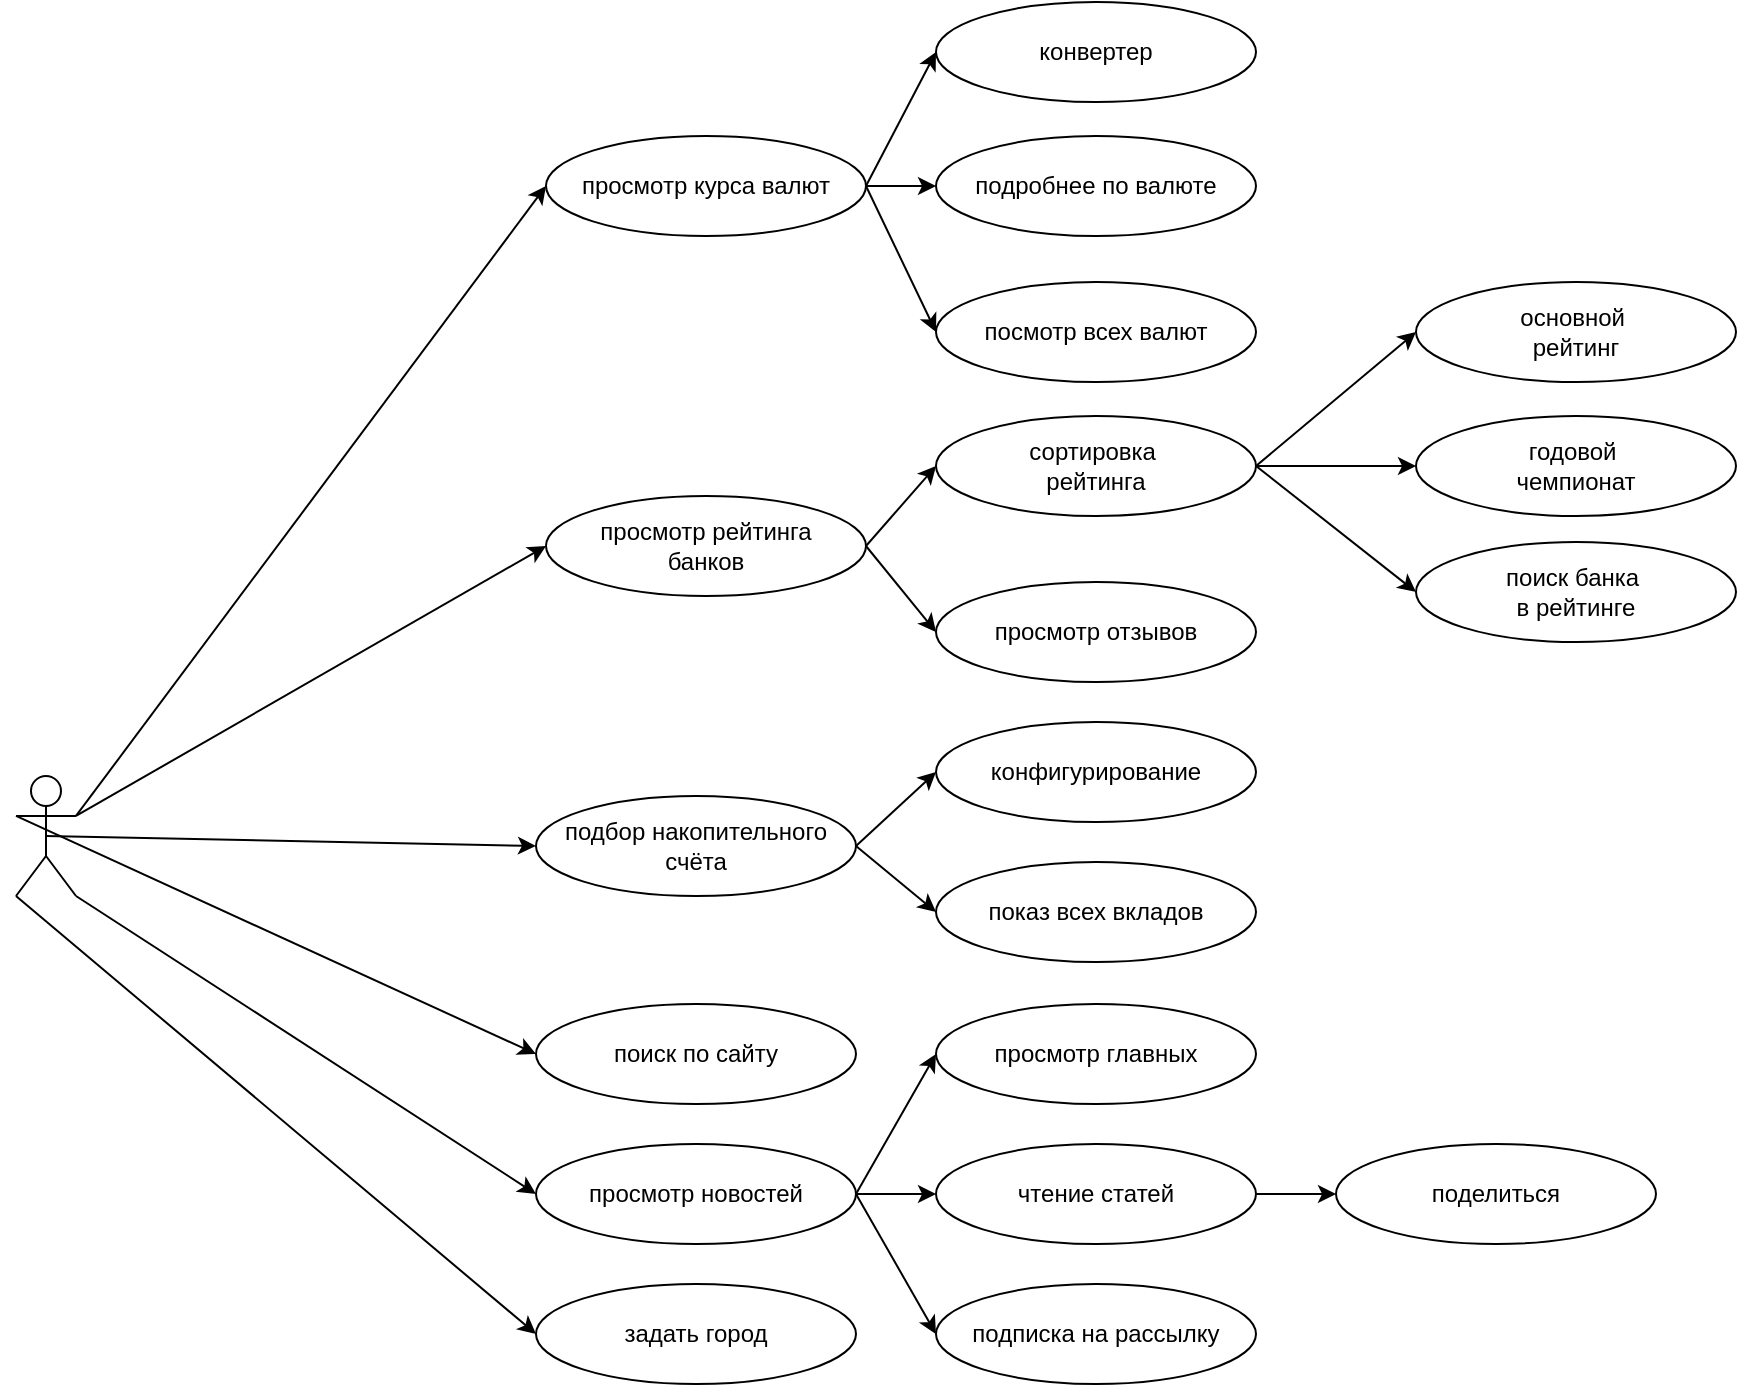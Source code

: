 <mxfile>
    <diagram id="uDgKG0mEdmjzOx26ciWL" name="Страница 1">
        <mxGraphModel dx="990" dy="575" grid="1" gridSize="10" guides="1" tooltips="1" connect="1" arrows="1" fold="1" page="1" pageScale="1" pageWidth="1169" pageHeight="827" math="0" shadow="0">
            <root>
                <mxCell id="0"/>
                <mxCell id="1" parent="0"/>
                <mxCell id="3" value="просмотр новостей" style="ellipse;whiteSpace=wrap;html=1;" parent="1" vertex="1">
                    <mxGeometry x="415" y="610" width="160" height="50" as="geometry"/>
                </mxCell>
                <mxCell id="13" value="просмотр рейтинга &lt;br&gt;банков" style="ellipse;whiteSpace=wrap;html=1;" parent="1" vertex="1">
                    <mxGeometry x="420" y="286" width="160" height="50" as="geometry"/>
                </mxCell>
                <mxCell id="16" value="просмотр&amp;nbsp;отзывов" style="ellipse;whiteSpace=wrap;html=1;" parent="1" vertex="1">
                    <mxGeometry x="615" y="329" width="160" height="50" as="geometry"/>
                </mxCell>
                <mxCell id="17" value="сортировка&amp;nbsp;&lt;br&gt;рейтинга" style="ellipse;whiteSpace=wrap;html=1;" parent="1" vertex="1">
                    <mxGeometry x="615" y="246" width="160" height="50" as="geometry"/>
                </mxCell>
                <mxCell id="23" value="подбор накопительного счёта" style="ellipse;whiteSpace=wrap;html=1;" parent="1" vertex="1">
                    <mxGeometry x="415" y="436" width="160" height="50" as="geometry"/>
                </mxCell>
                <mxCell id="24" value="конфигурирование" style="ellipse;whiteSpace=wrap;html=1;" parent="1" vertex="1">
                    <mxGeometry x="615" y="399" width="160" height="50" as="geometry"/>
                </mxCell>
                <mxCell id="25" value="показ всех вкладов" style="ellipse;whiteSpace=wrap;html=1;" parent="1" vertex="1">
                    <mxGeometry x="615" y="469" width="160" height="50" as="geometry"/>
                </mxCell>
                <mxCell id="28" value="" style="endArrow=classic;html=1;entryX=0;entryY=0.5;entryDx=0;entryDy=0;exitX=1;exitY=0.5;exitDx=0;exitDy=0;" parent="1" source="13" target="17" edge="1">
                    <mxGeometry width="50" height="50" relative="1" as="geometry">
                        <mxPoint x="560" y="356" as="sourcePoint"/>
                        <mxPoint x="610" y="306" as="targetPoint"/>
                    </mxGeometry>
                </mxCell>
                <mxCell id="29" value="" style="endArrow=classic;html=1;entryX=0;entryY=0.5;entryDx=0;entryDy=0;exitX=1;exitY=0.5;exitDx=0;exitDy=0;" parent="1" source="13" target="16" edge="1">
                    <mxGeometry width="50" height="50" relative="1" as="geometry">
                        <mxPoint x="560" y="356" as="sourcePoint"/>
                        <mxPoint x="610" y="306" as="targetPoint"/>
                    </mxGeometry>
                </mxCell>
                <mxCell id="30" value="" style="endArrow=classic;html=1;entryX=0;entryY=0.5;entryDx=0;entryDy=0;exitX=1;exitY=0.5;exitDx=0;exitDy=0;" parent="1" source="23" target="24" edge="1">
                    <mxGeometry width="50" height="50" relative="1" as="geometry">
                        <mxPoint x="555" y="456" as="sourcePoint"/>
                        <mxPoint x="605" y="406" as="targetPoint"/>
                    </mxGeometry>
                </mxCell>
                <mxCell id="31" value="" style="endArrow=classic;html=1;entryX=0;entryY=0.5;entryDx=0;entryDy=0;exitX=1;exitY=0.5;exitDx=0;exitDy=0;" parent="1" source="23" target="25" edge="1">
                    <mxGeometry width="50" height="50" relative="1" as="geometry">
                        <mxPoint x="565" y="506" as="sourcePoint"/>
                        <mxPoint x="605" y="406" as="targetPoint"/>
                    </mxGeometry>
                </mxCell>
                <mxCell id="35" value="просмотр курса валют" style="ellipse;whiteSpace=wrap;html=1;" parent="1" vertex="1">
                    <mxGeometry x="420" y="106" width="160" height="50" as="geometry"/>
                </mxCell>
                <mxCell id="36" value="подробнее по валюте" style="ellipse;whiteSpace=wrap;html=1;" parent="1" vertex="1">
                    <mxGeometry x="615" y="106" width="160" height="50" as="geometry"/>
                </mxCell>
                <mxCell id="37" value="конвертер" style="ellipse;whiteSpace=wrap;html=1;" parent="1" vertex="1">
                    <mxGeometry x="615" y="39" width="160" height="50" as="geometry"/>
                </mxCell>
                <mxCell id="40" value="" style="endArrow=classic;html=1;entryX=0;entryY=0.5;entryDx=0;entryDy=0;exitX=1;exitY=0.5;exitDx=0;exitDy=0;" parent="1" source="35" target="37" edge="1">
                    <mxGeometry width="50" height="50" relative="1" as="geometry">
                        <mxPoint x="580" y="101" as="sourcePoint"/>
                        <mxPoint x="660" y="59" as="targetPoint"/>
                    </mxGeometry>
                </mxCell>
                <mxCell id="41" value="" style="endArrow=classic;html=1;entryX=0;entryY=0.5;entryDx=0;entryDy=0;exitX=1;exitY=0.5;exitDx=0;exitDy=0;" parent="1" source="35" target="36" edge="1">
                    <mxGeometry width="50" height="50" relative="1" as="geometry">
                        <mxPoint x="580" y="101" as="sourcePoint"/>
                        <mxPoint x="660" y="59" as="targetPoint"/>
                    </mxGeometry>
                </mxCell>
                <mxCell id="44" value="" style="shape=umlActor;verticalLabelPosition=bottom;verticalAlign=top;html=1;outlineConnect=0;" parent="1" vertex="1">
                    <mxGeometry x="155" y="426" width="30" height="60" as="geometry"/>
                </mxCell>
                <mxCell id="45" value="" style="endArrow=classic;html=1;entryX=0;entryY=0.5;entryDx=0;entryDy=0;exitX=1;exitY=0.333;exitDx=0;exitDy=0;exitPerimeter=0;" parent="1" source="44" target="35" edge="1">
                    <mxGeometry width="50" height="50" relative="1" as="geometry">
                        <mxPoint x="505" y="566" as="sourcePoint"/>
                        <mxPoint x="555" y="516" as="targetPoint"/>
                    </mxGeometry>
                </mxCell>
                <mxCell id="46" value="" style="endArrow=classic;html=1;entryX=0;entryY=0.5;entryDx=0;entryDy=0;exitX=1;exitY=0.333;exitDx=0;exitDy=0;exitPerimeter=0;" parent="1" source="44" target="13" edge="1">
                    <mxGeometry width="50" height="50" relative="1" as="geometry">
                        <mxPoint x="445" y="236" as="sourcePoint"/>
                        <mxPoint x="495" y="186" as="targetPoint"/>
                    </mxGeometry>
                </mxCell>
                <mxCell id="47" value="" style="endArrow=classic;html=1;entryX=0;entryY=0.5;entryDx=0;entryDy=0;exitX=0.5;exitY=0.5;exitDx=0;exitDy=0;exitPerimeter=0;" parent="1" source="44" target="23" edge="1">
                    <mxGeometry width="50" height="50" relative="1" as="geometry">
                        <mxPoint x="325" y="396" as="sourcePoint"/>
                        <mxPoint x="375" y="346" as="targetPoint"/>
                    </mxGeometry>
                </mxCell>
                <mxCell id="50" value="" style="endArrow=classic;html=1;entryX=0;entryY=0.5;entryDx=0;entryDy=0;exitX=1;exitY=1;exitDx=0;exitDy=0;exitPerimeter=0;" parent="1" source="44" target="3" edge="1">
                    <mxGeometry width="50" height="50" relative="1" as="geometry">
                        <mxPoint x="285" y="666" as="sourcePoint"/>
                        <mxPoint x="335" y="616" as="targetPoint"/>
                    </mxGeometry>
                </mxCell>
                <mxCell id="53" value="посмотр всех валют" style="ellipse;whiteSpace=wrap;html=1;" parent="1" vertex="1">
                    <mxGeometry x="615" y="179" width="160" height="50" as="geometry"/>
                </mxCell>
                <mxCell id="54" value="" style="endArrow=classic;html=1;entryX=0;entryY=0.5;entryDx=0;entryDy=0;exitX=1;exitY=0.5;exitDx=0;exitDy=0;" parent="1" source="35" target="53" edge="1">
                    <mxGeometry width="50" height="50" relative="1" as="geometry">
                        <mxPoint x="460" y="239" as="sourcePoint"/>
                        <mxPoint x="510" y="189" as="targetPoint"/>
                    </mxGeometry>
                </mxCell>
                <mxCell id="55" value="основной&amp;nbsp;&lt;br&gt;рейтинг" style="ellipse;whiteSpace=wrap;html=1;" parent="1" vertex="1">
                    <mxGeometry x="855" y="179" width="160" height="50" as="geometry"/>
                </mxCell>
                <mxCell id="56" value="годовой&amp;nbsp;&lt;br&gt;чемпионат" style="ellipse;whiteSpace=wrap;html=1;" parent="1" vertex="1">
                    <mxGeometry x="855" y="246" width="160" height="50" as="geometry"/>
                </mxCell>
                <mxCell id="58" value="" style="endArrow=classic;html=1;entryX=0;entryY=0.5;entryDx=0;entryDy=0;exitX=1;exitY=0.5;exitDx=0;exitDy=0;" parent="1" source="17" target="55" edge="1">
                    <mxGeometry width="50" height="50" relative="1" as="geometry">
                        <mxPoint x="790" y="239" as="sourcePoint"/>
                        <mxPoint x="830" y="199" as="targetPoint"/>
                    </mxGeometry>
                </mxCell>
                <mxCell id="59" value="" style="endArrow=classic;html=1;entryX=0;entryY=0.5;entryDx=0;entryDy=0;exitX=1;exitY=0.5;exitDx=0;exitDy=0;" parent="1" source="17" target="56" edge="1">
                    <mxGeometry width="50" height="50" relative="1" as="geometry">
                        <mxPoint x="850" y="409" as="sourcePoint"/>
                        <mxPoint x="890" y="369" as="targetPoint"/>
                    </mxGeometry>
                </mxCell>
                <mxCell id="60" value="поиск банка&amp;nbsp;&lt;br&gt;в рейтинге" style="ellipse;whiteSpace=wrap;html=1;" parent="1" vertex="1">
                    <mxGeometry x="855" y="309" width="160" height="50" as="geometry"/>
                </mxCell>
                <mxCell id="62" value="" style="endArrow=classic;html=1;entryX=0;entryY=0.5;entryDx=0;entryDy=0;exitX=1;exitY=0.5;exitDx=0;exitDy=0;" parent="1" source="17" target="60" edge="1">
                    <mxGeometry width="50" height="50" relative="1" as="geometry">
                        <mxPoint x="790" y="281" as="sourcePoint"/>
                        <mxPoint x="870" y="281" as="targetPoint"/>
                    </mxGeometry>
                </mxCell>
                <mxCell id="66" value="поиск по сайту" style="ellipse;whiteSpace=wrap;html=1;" parent="1" vertex="1">
                    <mxGeometry x="415" y="540" width="160" height="50" as="geometry"/>
                </mxCell>
                <mxCell id="67" value="" style="endArrow=classic;html=1;entryX=0;entryY=0.5;entryDx=0;entryDy=0;exitX=0;exitY=0.333;exitDx=0;exitDy=0;exitPerimeter=0;" parent="1" source="44" target="66" edge="1">
                    <mxGeometry width="50" height="50" relative="1" as="geometry">
                        <mxPoint x="185" y="525" as="sourcePoint"/>
                        <mxPoint x="430" y="663" as="targetPoint"/>
                    </mxGeometry>
                </mxCell>
                <mxCell id="70" value="просмотр главных" style="ellipse;whiteSpace=wrap;html=1;" parent="1" vertex="1">
                    <mxGeometry x="615" y="540" width="160" height="50" as="geometry"/>
                </mxCell>
                <mxCell id="72" value="чтение статей" style="ellipse;whiteSpace=wrap;html=1;" parent="1" vertex="1">
                    <mxGeometry x="615" y="610" width="160" height="50" as="geometry"/>
                </mxCell>
                <mxCell id="76" value="" style="endArrow=classic;html=1;entryX=0;entryY=0.5;entryDx=0;entryDy=0;exitX=1;exitY=0.5;exitDx=0;exitDy=0;" parent="1" source="3" target="72" edge="1">
                    <mxGeometry width="50" height="50" relative="1" as="geometry">
                        <mxPoint x="585" y="517" as="sourcePoint"/>
                        <mxPoint x="625" y="550" as="targetPoint"/>
                    </mxGeometry>
                </mxCell>
                <mxCell id="77" value="" style="endArrow=classic;html=1;entryX=0;entryY=0.5;entryDx=0;entryDy=0;exitX=1;exitY=0.5;exitDx=0;exitDy=0;" parent="1" source="3" target="70" edge="1">
                    <mxGeometry width="50" height="50" relative="1" as="geometry">
                        <mxPoint x="595" y="527" as="sourcePoint"/>
                        <mxPoint x="635" y="560" as="targetPoint"/>
                    </mxGeometry>
                </mxCell>
                <mxCell id="78" value="поделиться" style="ellipse;whiteSpace=wrap;html=1;" parent="1" vertex="1">
                    <mxGeometry x="815" y="610" width="160" height="50" as="geometry"/>
                </mxCell>
                <mxCell id="79" value="" style="endArrow=classic;html=1;exitX=1;exitY=0.5;exitDx=0;exitDy=0;entryX=0;entryY=0.5;entryDx=0;entryDy=0;" parent="1" source="72" target="78" edge="1">
                    <mxGeometry width="50" height="50" relative="1" as="geometry">
                        <mxPoint x="805" y="634.66" as="sourcePoint"/>
                        <mxPoint x="795" y="635" as="targetPoint"/>
                    </mxGeometry>
                </mxCell>
                <mxCell id="81" value="подписка на рассылку" style="ellipse;whiteSpace=wrap;html=1;" parent="1" vertex="1">
                    <mxGeometry x="615" y="680" width="160" height="50" as="geometry"/>
                </mxCell>
                <mxCell id="82" value="" style="endArrow=classic;html=1;entryX=0;entryY=0.5;entryDx=0;entryDy=0;exitX=1;exitY=0.5;exitDx=0;exitDy=0;" parent="1" source="3" target="81" edge="1">
                    <mxGeometry width="50" height="50" relative="1" as="geometry">
                        <mxPoint x="585" y="645.0" as="sourcePoint"/>
                        <mxPoint x="625" y="645.0" as="targetPoint"/>
                    </mxGeometry>
                </mxCell>
                <mxCell id="83" value="задать город" style="ellipse;whiteSpace=wrap;html=1;" parent="1" vertex="1">
                    <mxGeometry x="415" y="680" width="160" height="50" as="geometry"/>
                </mxCell>
                <mxCell id="84" value="" style="endArrow=classic;html=1;entryX=0;entryY=0.5;entryDx=0;entryDy=0;exitX=0;exitY=1;exitDx=0;exitDy=0;exitPerimeter=0;" parent="1" source="44" target="83" edge="1">
                    <mxGeometry width="50" height="50" relative="1" as="geometry">
                        <mxPoint x="120" y="489" as="sourcePoint"/>
                        <mxPoint x="330" y="747" as="targetPoint"/>
                    </mxGeometry>
                </mxCell>
            </root>
        </mxGraphModel>
    </diagram>
</mxfile>